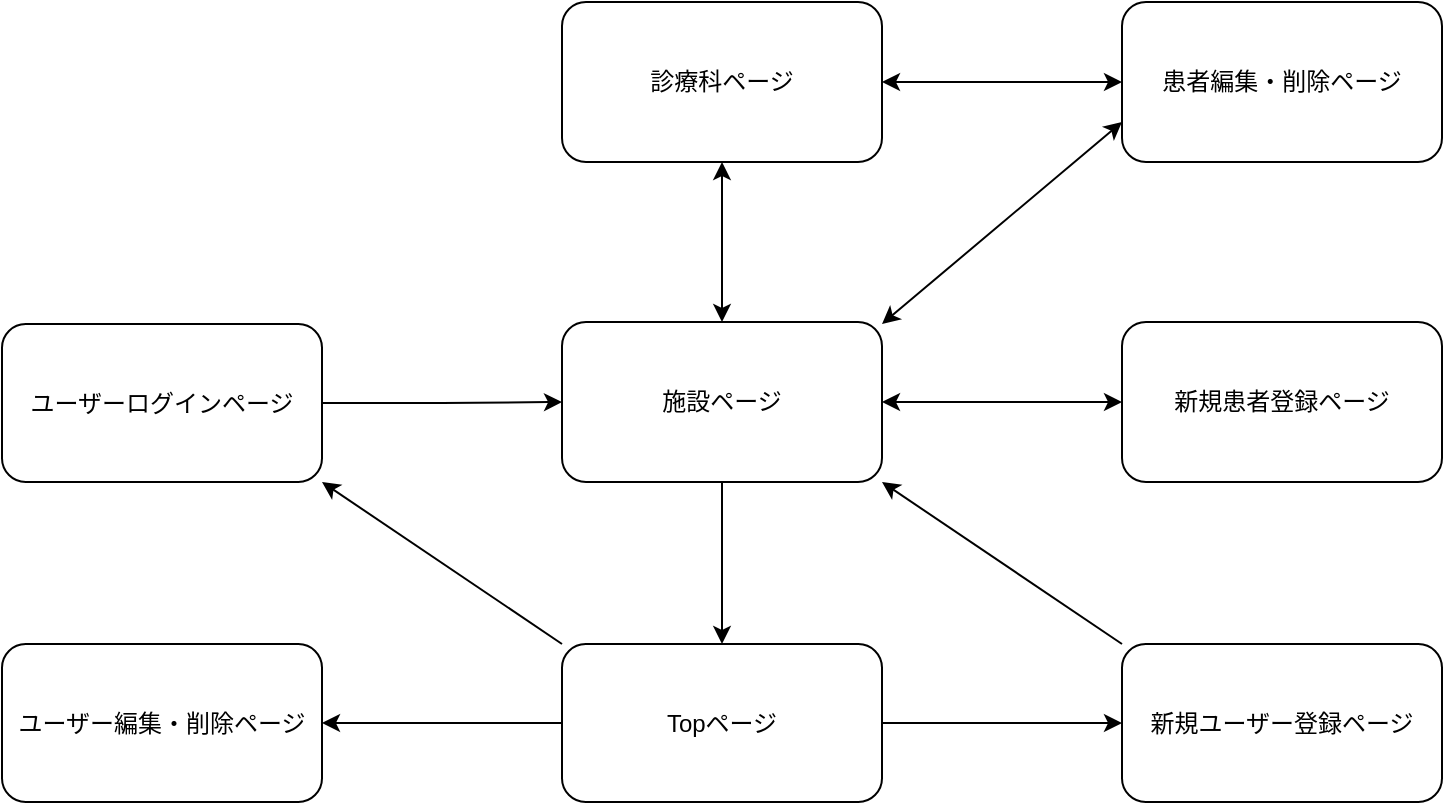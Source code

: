 <mxfile>
    <diagram id="wSaz3z3UV_f9OETd_t0Z" name="画面遷移図">
        <mxGraphModel dx="858" dy="709" grid="1" gridSize="10" guides="1" tooltips="1" connect="1" arrows="1" fold="1" page="1" pageScale="1" pageWidth="827" pageHeight="1169" math="0" shadow="0">
            <root>
                <mxCell id="0"/>
                <mxCell id="1" parent="0"/>
                <mxCell id="5" style="edgeStyle=orthogonalEdgeStyle;rounded=0;orthogonalLoop=1;jettySize=auto;html=1;entryX=0.5;entryY=1;entryDx=0;entryDy=0;startArrow=classic;startFill=1;endArrow=none;endFill=0;" parent="1" source="2" target="3" edge="1">
                    <mxGeometry relative="1" as="geometry"/>
                </mxCell>
                <mxCell id="15" style="edgeStyle=orthogonalEdgeStyle;rounded=0;orthogonalLoop=1;jettySize=auto;html=1;entryX=0;entryY=0.5;entryDx=0;entryDy=0;startArrow=none;startFill=0;endArrow=classic;endFill=1;" parent="1" source="2" target="10" edge="1">
                    <mxGeometry relative="1" as="geometry"/>
                </mxCell>
                <mxCell id="27" style="edgeStyle=orthogonalEdgeStyle;rounded=0;orthogonalLoop=1;jettySize=auto;html=1;entryX=1;entryY=0.5;entryDx=0;entryDy=0;startArrow=none;startFill=0;endArrow=classic;endFill=1;" parent="1" source="2" target="26" edge="1">
                    <mxGeometry relative="1" as="geometry"/>
                </mxCell>
                <mxCell id="2" value="Topページ" style="rounded=1;whiteSpace=wrap;html=1;" parent="1" vertex="1">
                    <mxGeometry x="320" y="441" width="160" height="79" as="geometry"/>
                </mxCell>
                <mxCell id="6" style="edgeStyle=orthogonalEdgeStyle;rounded=0;orthogonalLoop=1;jettySize=auto;html=1;entryX=0.5;entryY=1;entryDx=0;entryDy=0;startArrow=classic;startFill=1;" parent="1" source="3" target="4" edge="1">
                    <mxGeometry relative="1" as="geometry"/>
                </mxCell>
                <mxCell id="23" style="edgeStyle=orthogonalEdgeStyle;rounded=0;orthogonalLoop=1;jettySize=auto;html=1;entryX=0;entryY=0.5;entryDx=0;entryDy=0;startArrow=classic;startFill=1;endArrow=classic;endFill=1;" parent="1" source="3" target="22" edge="1">
                    <mxGeometry relative="1" as="geometry"/>
                </mxCell>
                <mxCell id="3" value="施設ページ" style="rounded=1;whiteSpace=wrap;html=1;" parent="1" vertex="1">
                    <mxGeometry x="320" y="280" width="160" height="80" as="geometry"/>
                </mxCell>
                <mxCell id="25" style="edgeStyle=orthogonalEdgeStyle;rounded=0;orthogonalLoop=1;jettySize=auto;html=1;entryX=0;entryY=0.5;entryDx=0;entryDy=0;startArrow=classic;startFill=1;endArrow=classic;endFill=1;" parent="1" source="4" target="7" edge="1">
                    <mxGeometry relative="1" as="geometry"/>
                </mxCell>
                <mxCell id="4" value="診療科ページ" style="rounded=1;whiteSpace=wrap;html=1;" parent="1" vertex="1">
                    <mxGeometry x="320" y="120" width="160" height="80" as="geometry"/>
                </mxCell>
                <mxCell id="7" value="患者編集・削除ページ" style="rounded=1;whiteSpace=wrap;html=1;" parent="1" vertex="1">
                    <mxGeometry x="600" y="120" width="160" height="80" as="geometry"/>
                </mxCell>
                <mxCell id="10" value="新規ユーザー登録ページ" style="rounded=1;whiteSpace=wrap;html=1;" parent="1" vertex="1">
                    <mxGeometry x="600" y="441" width="160" height="79" as="geometry"/>
                </mxCell>
                <mxCell id="14" style="edgeStyle=orthogonalEdgeStyle;rounded=0;orthogonalLoop=1;jettySize=auto;html=1;entryX=0;entryY=0.5;entryDx=0;entryDy=0;startArrow=none;startFill=0;endArrow=classic;endFill=1;" parent="1" source="12" target="3" edge="1">
                    <mxGeometry relative="1" as="geometry"/>
                </mxCell>
                <mxCell id="12" value="ユーザーログインページ" style="rounded=1;whiteSpace=wrap;html=1;" parent="1" vertex="1">
                    <mxGeometry x="40" y="281" width="160" height="79" as="geometry"/>
                </mxCell>
                <mxCell id="13" value="" style="endArrow=classic;html=1;entryX=1;entryY=1;entryDx=0;entryDy=0;entryPerimeter=0;exitX=0;exitY=0;exitDx=0;exitDy=0;" parent="1" source="2" target="12" edge="1">
                    <mxGeometry width="50" height="50" relative="1" as="geometry">
                        <mxPoint x="320" y="440" as="sourcePoint"/>
                        <mxPoint x="300" y="370" as="targetPoint"/>
                    </mxGeometry>
                </mxCell>
                <mxCell id="16" value="" style="endArrow=classic;html=1;entryX=1;entryY=1;entryDx=0;entryDy=0;entryPerimeter=0;exitX=0;exitY=0;exitDx=0;exitDy=0;" parent="1" source="10" edge="1">
                    <mxGeometry width="50" height="50" relative="1" as="geometry">
                        <mxPoint x="610" y="441" as="sourcePoint"/>
                        <mxPoint x="480" y="360" as="targetPoint"/>
                    </mxGeometry>
                </mxCell>
                <mxCell id="19" value="" style="endArrow=classic;startArrow=classic;html=1;entryX=0;entryY=0.75;entryDx=0;entryDy=0;" parent="1" target="7" edge="1">
                    <mxGeometry width="50" height="50" relative="1" as="geometry">
                        <mxPoint x="480" y="281" as="sourcePoint"/>
                        <mxPoint x="530" y="231" as="targetPoint"/>
                    </mxGeometry>
                </mxCell>
                <mxCell id="22" value="新規患者登録ページ" style="rounded=1;whiteSpace=wrap;html=1;" parent="1" vertex="1">
                    <mxGeometry x="600" y="280" width="160" height="80" as="geometry"/>
                </mxCell>
                <mxCell id="26" value="ユーザー編集・削除ページ" style="rounded=1;whiteSpace=wrap;html=1;" parent="1" vertex="1">
                    <mxGeometry x="40" y="441" width="160" height="79" as="geometry"/>
                </mxCell>
            </root>
        </mxGraphModel>
    </diagram>
    <diagram id="5tzhXi45tIead8EawA6O" name="ER図">
        <mxGraphModel dx="858" dy="709" grid="1" gridSize="10" guides="1" tooltips="1" connect="1" arrows="1" fold="1" page="1" pageScale="1" pageWidth="827" pageHeight="1169" math="0" shadow="0">
            <root>
                <mxCell id="gyH6eBvgD8IooNhQle5--0"/>
                <mxCell id="gyH6eBvgD8IooNhQle5--1" parent="gyH6eBvgD8IooNhQle5--0"/>
                <mxCell id="gyH6eBvgD8IooNhQle5--8" style="edgeStyle=orthogonalEdgeStyle;rounded=0;orthogonalLoop=1;jettySize=auto;html=1;entryX=0;entryY=0.5;entryDx=0;entryDy=0;startArrow=none;startFill=0;endArrow=ERmany;endFill=0;" parent="gyH6eBvgD8IooNhQle5--1" source="gyH6eBvgD8IooNhQle5--2" target="gyH6eBvgD8IooNhQle5--4" edge="1">
                    <mxGeometry relative="1" as="geometry">
                        <Array as="points">
                            <mxPoint x="370" y="240"/>
                            <mxPoint x="370" y="240"/>
                        </Array>
                    </mxGeometry>
                </mxCell>
                <mxCell id="gyH6eBvgD8IooNhQle5--2" value="users" style="swimlane;childLayout=stackLayout;horizontal=1;startSize=30;horizontalStack=0;rounded=1;fontSize=14;fontStyle=0;strokeWidth=2;resizeParent=0;resizeLast=1;shadow=0;dashed=0;align=center;" parent="gyH6eBvgD8IooNhQle5--1" vertex="1">
                    <mxGeometry x="80" y="80" width="240" height="280" as="geometry"/>
                </mxCell>
                <mxCell id="gyH6eBvgD8IooNhQle5--3" value="facility_code&#10;user_name&#10;password&#10;affiliation&#10;" style="align=left;strokeColor=none;fillColor=none;spacingLeft=4;fontSize=14;verticalAlign=top;resizable=0;rotatable=0;part=1;" parent="gyH6eBvgD8IooNhQle5--2" vertex="1">
                    <mxGeometry y="30" width="240" height="250" as="geometry"/>
                </mxCell>
                <mxCell id="gyH6eBvgD8IooNhQle5--4" value="patients" style="swimlane;childLayout=stackLayout;horizontal=1;startSize=30;horizontalStack=0;rounded=1;fontSize=14;fontStyle=0;strokeWidth=2;resizeParent=0;resizeLast=1;shadow=0;dashed=0;align=center;" parent="gyH6eBvgD8IooNhQle5--1" vertex="1">
                    <mxGeometry x="520" y="80" width="240" height="470" as="geometry"/>
                </mxCell>
                <mxCell id="gyH6eBvgD8IooNhQle5--5" value="patient＿code&#10;gender_id&#10;age_id&#10;department_id&#10;drug_id&#10;inspection_date&#10;monitoring_interval&#10;second&#10;second_check&#10;third&#10;third_check&#10;forth&#10;forth_check&#10;fifth&#10;fifth_check&#10;sixth&#10;sixth_check&#10;seventh&#10;seventh_check&#10;eighth&#10;eighth_check&#10;ninth&#10;ninth_check&#10;tenth&#10;tenth_check" style="align=left;strokeColor=none;fillColor=none;spacingLeft=4;fontSize=14;verticalAlign=top;resizable=0;rotatable=0;part=1;" parent="gyH6eBvgD8IooNhQle5--4" vertex="1">
                    <mxGeometry y="30" width="240" height="440" as="geometry"/>
                </mxCell>
            </root>
        </mxGraphModel>
    </diagram>
</mxfile>